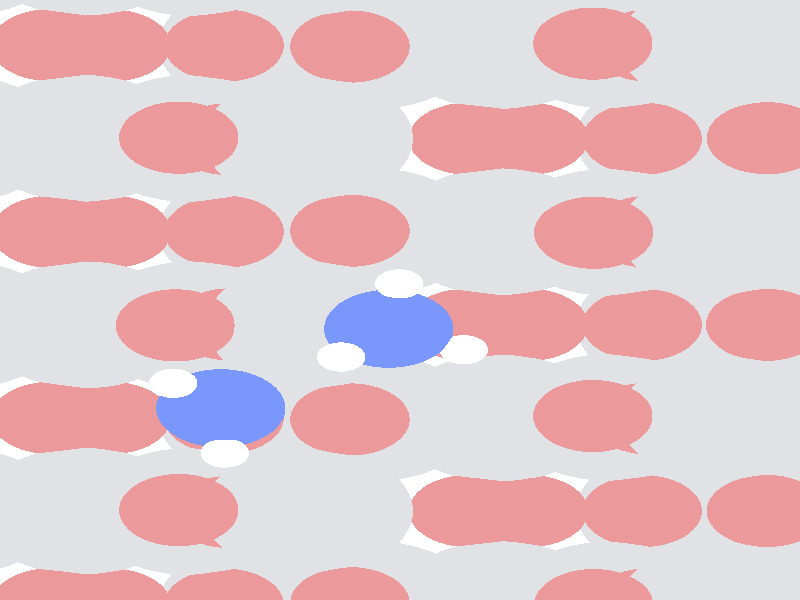 #include "colors.inc"
#include "finish.inc"

global_settings {assumed_gamma 1 max_trace_level 6}
background {color White}
camera {orthographic
  right -9.91*x up 12.31*y
  direction 1.00*z
  location <0,0,50.00> look_at <0,0,0>}
light_source {<  2.00,   3.00,  125.00> color White
  area_light <0.95, 0, 0>, <0, 0.80, 0>, 5, 4
  adaptive 1 jitter}

#declare simple = finish {phong 0.7}
#declare pale = finish {ambient .5 diffuse .85 roughness .001 specular 0.200 }
#declare intermediate = finish {ambient 0.3 diffuse 0.6 specular 0.10 roughness 0.04 }
#declare vmd = finish {ambient .0 diffuse .65 phong 0.1 phong_size 40. specular 0.500 }
#declare jmol = finish {ambient .2 diffuse .6 specular 1 roughness .001 metallic}
#declare ase2 = finish {ambient 0.05 brilliance 3 diffuse 0.6 metallic specular 0.70 roughness 0.04 reflection 0.15}
#declare mj_mol = finish {ambient .00 diffuse .55 phong 0.0 phong_size 0.specular .250 roughness 0.1 brilliance 0.8 reflection 0.0 }
#declare ase3 = finish {ambient .15 brilliance 2 diffuse .6 metallic specular 1. roughness .001 reflection .0}
#declare glass = finish {ambient .05 diffuse .3 specular 1. roughness .001}
#declare glass2 = finish {ambient .0 diffuse .3 specular 1. reflection .25 roughness .001}
#declare Rcell = 0.100;
#declare Rbond = 0.100;

#macro atom(LOC, R, COL, TRANS, FIN)
  sphere{LOC, R texture{pigment{color COL transmit TRANS} finish{FIN}}}
#end
#macro constrain(LOC, R, COL, TRANS FIN)
union{torus{R, Rcell rotate 45*z texture{pigment{color COL transmit TRANS} finish{FIN}}}
      torus{R, Rcell rotate -45*z texture{pigment{color COL transmit TRANS} finish{FIN}}}
      translate LOC}
#end

atom(< -4.97,  -4.33, -12.82>, 0.74, rgb <0.84, 0.32, 0.33>, 0.0, pale) // #0 
atom(<-10.14,  -6.25, -12.82>, 0.74, rgb <0.84, 0.32, 0.33>, 0.0, pale) // #1 
atom(<-12.03,  -6.25, -12.07>, 1.30, rgb <0.75, 0.76, 0.78>, 0.0, pale) // #2 
atom(< -6.86,  -4.33, -12.07>, 1.30, rgb <0.75, 0.76, 0.78>, 0.0, pale) // #3 
atom(< -3.92,  -4.33, -11.18>, 1.30, rgb <0.75, 0.76, 0.78>, 0.0, pale) // #4 
atom(< -9.09,  -6.25, -11.18>, 1.30, rgb <0.75, 0.76, 0.78>, 0.0, pale) // #5 
atom(< -3.58,  -6.25, -11.32>, 0.74, rgb <0.84, 0.32, 0.33>, 0.0, pale) // #6 
atom(< -8.76,  -4.33, -11.32>, 0.74, rgb <0.84, 0.32, 0.33>, 0.0, pale) // #7 
atom(< -5.82,  -4.33, -10.43>, 0.74, rgb <0.84, 0.32, 0.33>, 0.0, pale) // #8 
atom(<-10.99,  -6.25, -10.43>, 0.74, rgb <0.84, 0.32, 0.33>, 0.0, pale) // #9 
atom(< -7.20,  -6.25, -11.93>, 0.74, rgb <0.84, 0.32, 0.33>, 0.0, pale) // #10 
atom(<-12.37,  -4.33, -11.93>, 0.74, rgb <0.84, 0.32, 0.33>, 0.0, pale) // #11 
atom(< -3.63,  -4.33,  -9.23>, 0.74, rgb <0.84, 0.32, 0.33>, 0.0, pale) // #12 
atom(< -8.81,  -6.25,  -9.24>, 0.74, rgb <0.84, 0.32, 0.33>, 0.0, pale) // #13 
atom(<-10.67,  -6.25,  -8.44>, 1.30, rgb <0.75, 0.76, 0.78>, 0.0, pale) // #14 
atom(< -5.50,  -4.33,  -8.44>, 1.30, rgb <0.75, 0.76, 0.78>, 0.0, pale) // #15 
atom(<-12.95,  -4.34,  -7.68>, 1.30, rgb <0.75, 0.76, 0.78>, 0.0, pale) // #16 
atom(< -7.76,  -6.26,  -7.70>, 1.30, rgb <0.75, 0.76, 0.78>, 0.0, pale) // #17 
atom(<-12.52,  -6.25,  -7.75>, 0.74, rgb <0.84, 0.32, 0.33>, 0.0, pale) // #18 
atom(< -7.34,  -4.33,  -7.78>, 0.74, rgb <0.84, 0.32, 0.33>, 0.0, pale) // #19 
atom(< -4.38,  -4.33,  -6.83>, 0.74, rgb <0.84, 0.32, 0.33>, 0.0, pale) // #20 
atom(< -9.53,  -6.23,  -6.86>, 0.74, rgb <0.84, 0.32, 0.33>, 0.0, pale) // #21 
atom(< -5.85,  -6.25,  -8.36>, 0.74, rgb <0.84, 0.32, 0.33>, 0.0, pale) // #22 
atom(<-11.04,  -4.33,  -8.36>, 0.74, rgb <0.84, 0.32, 0.33>, 0.0, pale) // #23 
atom(<-12.45,  -4.35,  -5.74>, 0.74, rgb <0.84, 0.32, 0.33>, 0.0, pale) // #24 
atom(< -7.25,  -6.24,  -5.76>, 0.74, rgb <0.84, 0.32, 0.33>, 0.0, pale) // #25 
atom(< -9.13,  -6.25,  -4.82>, 1.30, rgb <0.75, 0.76, 0.78>, 0.0, pale) // #26 
atom(< -3.96,  -4.33,  -4.77>, 1.30, rgb <0.75, 0.76, 0.78>, 0.0, pale) // #27 
atom(<-11.48,  -4.33,  -4.23>, 1.30, rgb <0.75, 0.76, 0.78>, 0.0, pale) // #28 
atom(< -6.32,  -6.25,  -4.23>, 1.30, rgb <0.75, 0.76, 0.78>, 0.0, pale) // #29 
atom(<-10.96,  -6.22,  -4.00>, 0.74, rgb <0.84, 0.32, 0.33>, 0.0, pale) // #30 
atom(< -5.81,  -4.33,  -4.00>, 0.74, rgb <0.84, 0.32, 0.33>, 0.0, pale) // #31 
atom(<-13.09,  -4.31,  -3.33>, 0.74, rgb <0.84, 0.32, 0.33>, 0.0, pale) // #32 
atom(< -7.94,  -6.26,  -3.36>, 0.74, rgb <0.84, 0.32, 0.33>, 0.0, pale) // #33 
atom(< -4.32,  -6.24,  -4.73>, 0.74, rgb <0.84, 0.32, 0.33>, 0.0, pale) // #34 
atom(< -9.49,  -4.33,  -4.80>, 0.74, rgb <0.84, 0.32, 0.33>, 0.0, pale) // #35 
atom(< -4.97,  -0.51, -12.82>, 0.74, rgb <0.84, 0.32, 0.33>, 0.0, pale) // #36 
atom(<-10.14,  -2.42, -12.82>, 0.74, rgb <0.84, 0.32, 0.33>, 0.0, pale) // #37 
atom(<-12.03,  -2.42, -12.07>, 1.30, rgb <0.75, 0.76, 0.78>, 0.0, pale) // #38 
atom(< -6.86,  -0.51, -12.07>, 1.30, rgb <0.75, 0.76, 0.78>, 0.0, pale) // #39 
atom(< -3.92,  -0.51, -11.18>, 1.30, rgb <0.75, 0.76, 0.78>, 0.0, pale) // #40 
atom(< -9.09,  -2.42, -11.18>, 1.30, rgb <0.75, 0.76, 0.78>, 0.0, pale) // #41 
atom(< -3.58,  -2.42, -11.32>, 0.74, rgb <0.84, 0.32, 0.33>, 0.0, pale) // #42 
atom(< -8.76,  -0.51, -11.32>, 0.74, rgb <0.84, 0.32, 0.33>, 0.0, pale) // #43 
atom(< -5.82,  -0.51, -10.43>, 0.74, rgb <0.84, 0.32, 0.33>, 0.0, pale) // #44 
atom(<-10.99,  -2.42, -10.43>, 0.74, rgb <0.84, 0.32, 0.33>, 0.0, pale) // #45 
atom(< -7.20,  -2.42, -11.93>, 0.74, rgb <0.84, 0.32, 0.33>, 0.0, pale) // #46 
atom(<-12.37,  -0.51, -11.93>, 0.74, rgb <0.84, 0.32, 0.33>, 0.0, pale) // #47 
atom(< -3.62,  -0.51,  -9.21>, 0.74, rgb <0.84, 0.32, 0.33>, 0.0, pale) // #48 
atom(< -8.81,  -2.42,  -9.24>, 0.74, rgb <0.84, 0.32, 0.33>, 0.0, pale) // #49 
atom(<-10.67,  -2.42,  -8.44>, 1.30, rgb <0.75, 0.76, 0.78>, 0.0, pale) // #50 
atom(< -5.44,  -0.51,  -8.43>, 1.30, rgb <0.75, 0.76, 0.78>, 0.0, pale) // #51 
atom(<-12.93,  -0.51,  -7.59>, 1.30, rgb <0.75, 0.76, 0.78>, 0.0, pale) // #52 
atom(< -7.75,  -2.41,  -7.71>, 1.30, rgb <0.75, 0.76, 0.78>, 0.0, pale) // #53 
atom(<-12.52,  -2.42,  -7.74>, 0.74, rgb <0.84, 0.32, 0.33>, 0.0, pale) // #54 
atom(< -7.35,  -0.51,  -7.77>, 0.74, rgb <0.84, 0.32, 0.33>, 0.0, pale) // #55 
atom(< -4.38,  -0.51,  -6.82>, 0.74, rgb <0.84, 0.32, 0.33>, 0.0, pale) // #56 
atom(< -9.53,  -2.43,  -6.86>, 0.74, rgb <0.84, 0.32, 0.33>, 0.0, pale) // #57 
atom(< -5.85,  -2.42,  -8.36>, 0.74, rgb <0.84, 0.32, 0.33>, 0.0, pale) // #58 
atom(<-11.03,  -0.51,  -8.33>, 0.74, rgb <0.84, 0.32, 0.33>, 0.0, pale) // #59 
atom(<-12.44,  -0.50,  -5.67>, 0.74, rgb <0.84, 0.32, 0.33>, 0.0, pale) // #60 
atom(< -7.25,  -2.43,  -5.76>, 0.74, rgb <0.84, 0.32, 0.33>, 0.0, pale) // #61 
atom(< -9.14,  -2.42,  -4.83>, 1.30, rgb <0.75, 0.76, 0.78>, 0.0, pale) // #62 
atom(< -3.91,  -0.51,  -4.75>, 1.30, rgb <0.75, 0.76, 0.78>, 0.0, pale) // #63 
atom(<-11.44,  -0.51,  -4.04>, 1.30, rgb <0.75, 0.76, 0.78>, 0.0, pale) // #64 
atom(< -6.32,  -2.41,  -4.23>, 1.30, rgb <0.75, 0.76, 0.78>, 0.0, pale) // #65 
atom(<-10.97,  -2.45,  -4.03>, 0.74, rgb <0.84, 0.32, 0.33>, 0.0, pale) // #66 
atom(< -5.81,  -0.51,  -3.99>, 0.74, rgb <0.84, 0.32, 0.33>, 0.0, pale) // #67 
atom(<-13.12,  -0.52,  -3.27>, 0.74, rgb <0.84, 0.32, 0.33>, 0.0, pale) // #68 
atom(< -7.95,  -2.38,  -3.36>, 0.74, rgb <0.84, 0.32, 0.33>, 0.0, pale) // #69 
atom(< -4.33,  -2.42,  -4.73>, 0.74, rgb <0.84, 0.32, 0.33>, 0.0, pale) // #70 
atom(< -9.52,  -0.51,  -4.82>, 0.74, rgb <0.84, 0.32, 0.33>, 0.0, pale) // #71 
atom(<-12.56,  -2.22,  -0.64>, 0.80, rgb <0.19, 0.31, 0.97>, 0.0, pale) // #72 
atom(<-12.51,  -3.14,  -0.28>, 0.30, rgb <1.00, 1.00, 1.00>, 0.0, pale) // #73 
atom(<-13.15,  -1.71,   0.00>, 0.30, rgb <1.00, 1.00, 1.00>, 0.0, pale) // #74 
atom(<-13.04,  -2.28,  -1.51>, 0.30, rgb <1.00, 1.00, 1.00>, 0.0, pale) // #75 
atom(<-10.48,  -0.59,  -2.01>, 0.80, rgb <0.19, 0.31, 0.97>, 0.0, pale) // #76 
atom(<-11.07,  -1.17,  -1.38>, 0.30, rgb <1.00, 1.00, 1.00>, 0.0, pale) // #77 
atom(< -9.55,  -1.02,  -2.07>, 0.30, rgb <1.00, 1.00, 1.00>, 0.0, pale) // #78 
atom(<-10.35,   0.33,  -1.60>, 0.30, rgb <1.00, 1.00, 1.00>, 0.0, pale) // #79 
atom(< -4.97,   3.31, -12.82>, 0.74, rgb <0.84, 0.32, 0.33>, 0.0, pale) // #80 
atom(<-10.14,   1.40, -12.82>, 0.74, rgb <0.84, 0.32, 0.33>, 0.0, pale) // #81 
atom(<-12.03,   1.40, -12.07>, 1.30, rgb <0.75, 0.76, 0.78>, 0.0, pale) // #82 
atom(< -6.86,   3.31, -12.07>, 1.30, rgb <0.75, 0.76, 0.78>, 0.0, pale) // #83 
atom(< -3.92,   3.31, -11.18>, 1.30, rgb <0.75, 0.76, 0.78>, 0.0, pale) // #84 
atom(< -9.09,   1.40, -11.18>, 1.30, rgb <0.75, 0.76, 0.78>, 0.0, pale) // #85 
atom(< -3.58,   1.40, -11.32>, 0.74, rgb <0.84, 0.32, 0.33>, 0.0, pale) // #86 
atom(< -8.76,   3.31, -11.32>, 0.74, rgb <0.84, 0.32, 0.33>, 0.0, pale) // #87 
atom(< -5.82,   3.31, -10.43>, 0.74, rgb <0.84, 0.32, 0.33>, 0.0, pale) // #88 
atom(<-10.99,   1.40, -10.43>, 0.74, rgb <0.84, 0.32, 0.33>, 0.0, pale) // #89 
atom(< -7.20,   1.40, -11.93>, 0.74, rgb <0.84, 0.32, 0.33>, 0.0, pale) // #90 
atom(<-12.37,   3.31, -11.93>, 0.74, rgb <0.84, 0.32, 0.33>, 0.0, pale) // #91 
atom(< -3.63,   3.31,  -9.23>, 0.74, rgb <0.84, 0.32, 0.33>, 0.0, pale) // #92 
atom(< -8.81,   1.40,  -9.24>, 0.74, rgb <0.84, 0.32, 0.33>, 0.0, pale) // #93 
atom(<-10.67,   1.40,  -8.44>, 1.30, rgb <0.75, 0.76, 0.78>, 0.0, pale) // #94 
atom(< -5.50,   3.31,  -8.44>, 1.30, rgb <0.75, 0.76, 0.78>, 0.0, pale) // #95 
atom(<-12.95,   3.31,  -7.68>, 1.30, rgb <0.75, 0.76, 0.78>, 0.0, pale) // #96 
atom(< -7.76,   1.39,  -7.70>, 1.30, rgb <0.75, 0.76, 0.78>, 0.0, pale) // #97 
atom(<-12.52,   1.40,  -7.75>, 0.74, rgb <0.84, 0.32, 0.33>, 0.0, pale) // #98 
atom(< -7.34,   3.31,  -7.78>, 0.74, rgb <0.84, 0.32, 0.33>, 0.0, pale) // #99 
atom(< -4.38,   3.31,  -6.83>, 0.74, rgb <0.84, 0.32, 0.33>, 0.0, pale) // #100 
atom(< -9.53,   1.41,  -6.86>, 0.74, rgb <0.84, 0.32, 0.33>, 0.0, pale) // #101 
atom(< -5.85,   1.40,  -8.36>, 0.74, rgb <0.84, 0.32, 0.33>, 0.0, pale) // #102 
atom(<-11.04,   3.31,  -8.36>, 0.74, rgb <0.84, 0.32, 0.33>, 0.0, pale) // #103 
atom(<-12.45,   3.30,  -5.74>, 0.74, rgb <0.84, 0.32, 0.33>, 0.0, pale) // #104 
atom(< -7.25,   1.40,  -5.76>, 0.74, rgb <0.84, 0.32, 0.33>, 0.0, pale) // #105 
atom(< -9.13,   1.40,  -4.82>, 1.30, rgb <0.75, 0.76, 0.78>, 0.0, pale) // #106 
atom(< -3.96,   3.32,  -4.77>, 1.30, rgb <0.75, 0.76, 0.78>, 0.0, pale) // #107 
atom(<-11.48,   3.31,  -4.23>, 1.30, rgb <0.75, 0.76, 0.78>, 0.0, pale) // #108 
atom(< -6.32,   1.39,  -4.23>, 1.30, rgb <0.75, 0.76, 0.78>, 0.0, pale) // #109 
atom(<-10.96,   1.42,  -4.00>, 0.74, rgb <0.84, 0.32, 0.33>, 0.0, pale) // #110 
atom(< -5.81,   3.32,  -4.00>, 0.74, rgb <0.84, 0.32, 0.33>, 0.0, pale) // #111 
atom(<-13.09,   3.33,  -3.33>, 0.74, rgb <0.84, 0.32, 0.33>, 0.0, pale) // #112 
atom(< -7.94,   1.38,  -3.36>, 0.74, rgb <0.84, 0.32, 0.33>, 0.0, pale) // #113 
atom(< -4.32,   1.40,  -4.73>, 0.74, rgb <0.84, 0.32, 0.33>, 0.0, pale) // #114 
atom(< -9.49,   3.31,  -4.80>, 0.74, rgb <0.84, 0.32, 0.33>, 0.0, pale) // #115 
atom(< -4.97,   7.13, -12.82>, 0.74, rgb <0.84, 0.32, 0.33>, 0.0, pale) // #116 
atom(<-10.14,   5.22, -12.82>, 0.74, rgb <0.84, 0.32, 0.33>, 0.0, pale) // #117 
atom(<-12.03,   5.22, -12.07>, 1.30, rgb <0.75, 0.76, 0.78>, 0.0, pale) // #118 
atom(< -6.86,   7.13, -12.07>, 1.30, rgb <0.75, 0.76, 0.78>, 0.0, pale) // #119 
atom(< -3.92,   7.13, -11.18>, 1.30, rgb <0.75, 0.76, 0.78>, 0.0, pale) // #120 
atom(< -9.09,   5.22, -11.18>, 1.30, rgb <0.75, 0.76, 0.78>, 0.0, pale) // #121 
atom(< -3.58,   5.22, -11.32>, 0.74, rgb <0.84, 0.32, 0.33>, 0.0, pale) // #122 
atom(< -8.76,   7.13, -11.32>, 0.74, rgb <0.84, 0.32, 0.33>, 0.0, pale) // #123 
atom(< -5.82,   7.13, -10.43>, 0.74, rgb <0.84, 0.32, 0.33>, 0.0, pale) // #124 
atom(<-10.99,   5.22, -10.43>, 0.74, rgb <0.84, 0.32, 0.33>, 0.0, pale) // #125 
atom(< -7.20,   5.22, -11.93>, 0.74, rgb <0.84, 0.32, 0.33>, 0.0, pale) // #126 
atom(<-12.37,   7.13, -11.93>, 0.74, rgb <0.84, 0.32, 0.33>, 0.0, pale) // #127 
atom(< -3.62,   7.13,  -9.21>, 0.74, rgb <0.84, 0.32, 0.33>, 0.0, pale) // #128 
atom(< -8.81,   5.22,  -9.24>, 0.74, rgb <0.84, 0.32, 0.33>, 0.0, pale) // #129 
atom(<-10.67,   5.22,  -8.44>, 1.30, rgb <0.75, 0.76, 0.78>, 0.0, pale) // #130 
atom(< -5.44,   7.13,  -8.43>, 1.30, rgb <0.75, 0.76, 0.78>, 0.0, pale) // #131 
atom(<-12.93,   7.13,  -7.59>, 1.30, rgb <0.75, 0.76, 0.78>, 0.0, pale) // #132 
atom(< -7.75,   5.23,  -7.71>, 1.30, rgb <0.75, 0.76, 0.78>, 0.0, pale) // #133 
atom(<-12.52,   5.22,  -7.74>, 0.74, rgb <0.84, 0.32, 0.33>, 0.0, pale) // #134 
atom(< -7.35,   7.13,  -7.77>, 0.74, rgb <0.84, 0.32, 0.33>, 0.0, pale) // #135 
atom(< -4.38,   7.13,  -6.82>, 0.74, rgb <0.84, 0.32, 0.33>, 0.0, pale) // #136 
atom(< -9.53,   5.21,  -6.86>, 0.74, rgb <0.84, 0.32, 0.33>, 0.0, pale) // #137 
atom(< -5.85,   5.22,  -8.36>, 0.74, rgb <0.84, 0.32, 0.33>, 0.0, pale) // #138 
atom(<-11.03,   7.13,  -8.33>, 0.74, rgb <0.84, 0.32, 0.33>, 0.0, pale) // #139 
atom(<-12.44,   7.14,  -5.67>, 0.74, rgb <0.84, 0.32, 0.33>, 0.0, pale) // #140 
atom(< -7.25,   5.22,  -5.76>, 0.74, rgb <0.84, 0.32, 0.33>, 0.0, pale) // #141 
atom(< -9.14,   5.22,  -4.83>, 1.30, rgb <0.75, 0.76, 0.78>, 0.0, pale) // #142 
atom(< -3.91,   7.14,  -4.75>, 1.30, rgb <0.75, 0.76, 0.78>, 0.0, pale) // #143 
atom(<-11.44,   7.14,  -4.04>, 1.30, rgb <0.75, 0.76, 0.78>, 0.0, pale) // #144 
atom(< -6.32,   5.24,  -4.23>, 1.30, rgb <0.75, 0.76, 0.78>, 0.0, pale) // #145 
atom(<-10.97,   5.20,  -4.03>, 0.74, rgb <0.84, 0.32, 0.33>, 0.0, pale) // #146 
atom(< -5.81,   7.14,  -3.99>, 0.74, rgb <0.84, 0.32, 0.33>, 0.0, pale) // #147 
atom(<-13.12,   7.13,  -3.27>, 0.74, rgb <0.84, 0.32, 0.33>, 0.0, pale) // #148 
atom(< -7.95,   5.26,  -3.36>, 0.74, rgb <0.84, 0.32, 0.33>, 0.0, pale) // #149 
atom(< -4.33,   5.23,  -4.73>, 0.74, rgb <0.84, 0.32, 0.33>, 0.0, pale) // #150 
atom(< -9.52,   7.14,  -4.82>, 0.74, rgb <0.84, 0.32, 0.33>, 0.0, pale) // #151 
atom(<-12.56,   5.42,  -0.64>, 0.80, rgb <0.19, 0.31, 0.97>, 0.0, pale) // #152 
atom(<-12.51,   4.50,  -0.28>, 0.30, rgb <1.00, 1.00, 1.00>, 0.0, pale) // #153 
atom(<-13.15,   5.93,   0.00>, 0.30, rgb <1.00, 1.00, 1.00>, 0.0, pale) // #154 
atom(<-13.04,   5.37,  -1.51>, 0.30, rgb <1.00, 1.00, 1.00>, 0.0, pale) // #155 
atom(<-10.48,   7.06,  -2.01>, 0.80, rgb <0.19, 0.31, 0.97>, 0.0, pale) // #156 
atom(<-11.07,   6.48,  -1.38>, 0.30, rgb <1.00, 1.00, 1.00>, 0.0, pale) // #157 
atom(< -9.55,   6.63,  -2.07>, 0.30, rgb <1.00, 1.00, 1.00>, 0.0, pale) // #158 
atom(<-10.35,   7.98,  -1.60>, 0.30, rgb <1.00, 1.00, 1.00>, 0.0, pale) // #159 
atom(<  5.37,  -4.33, -12.82>, 0.74, rgb <0.84, 0.32, 0.33>, 0.0, pale) // #160 
atom(<  0.20,  -6.25, -12.82>, 0.74, rgb <0.84, 0.32, 0.33>, 0.0, pale) // #161 
atom(< -1.69,  -6.25, -12.07>, 1.30, rgb <0.75, 0.76, 0.78>, 0.0, pale) // #162 
atom(<  3.48,  -4.33, -12.07>, 1.30, rgb <0.75, 0.76, 0.78>, 0.0, pale) // #163 
atom(<  6.42,  -4.33, -11.18>, 1.30, rgb <0.75, 0.76, 0.78>, 0.0, pale) // #164 
atom(<  1.25,  -6.25, -11.18>, 1.30, rgb <0.75, 0.76, 0.78>, 0.0, pale) // #165 
atom(<  6.76,  -6.25, -11.32>, 0.74, rgb <0.84, 0.32, 0.33>, 0.0, pale) // #166 
atom(<  1.59,  -4.33, -11.32>, 0.74, rgb <0.84, 0.32, 0.33>, 0.0, pale) // #167 
atom(<  4.53,  -4.33, -10.43>, 0.74, rgb <0.84, 0.32, 0.33>, 0.0, pale) // #168 
atom(< -0.65,  -6.25, -10.43>, 0.74, rgb <0.84, 0.32, 0.33>, 0.0, pale) // #169 
atom(<  3.14,  -6.25, -11.93>, 0.74, rgb <0.84, 0.32, 0.33>, 0.0, pale) // #170 
atom(< -2.03,  -4.33, -11.93>, 0.74, rgb <0.84, 0.32, 0.33>, 0.0, pale) // #171 
atom(<  6.71,  -4.33,  -9.23>, 0.74, rgb <0.84, 0.32, 0.33>, 0.0, pale) // #172 
atom(<  1.53,  -6.25,  -9.24>, 0.74, rgb <0.84, 0.32, 0.33>, 0.0, pale) // #173 
atom(< -0.33,  -6.25,  -8.44>, 1.30, rgb <0.75, 0.76, 0.78>, 0.0, pale) // #174 
atom(<  4.84,  -4.33,  -8.44>, 1.30, rgb <0.75, 0.76, 0.78>, 0.0, pale) // #175 
atom(< -2.61,  -4.34,  -7.68>, 1.30, rgb <0.75, 0.76, 0.78>, 0.0, pale) // #176 
atom(<  2.58,  -6.26,  -7.70>, 1.30, rgb <0.75, 0.76, 0.78>, 0.0, pale) // #177 
atom(< -2.18,  -6.25,  -7.75>, 0.74, rgb <0.84, 0.32, 0.33>, 0.0, pale) // #178 
atom(<  3.00,  -4.33,  -7.78>, 0.74, rgb <0.84, 0.32, 0.33>, 0.0, pale) // #179 
atom(<  5.96,  -4.33,  -6.83>, 0.74, rgb <0.84, 0.32, 0.33>, 0.0, pale) // #180 
atom(<  0.81,  -6.23,  -6.86>, 0.74, rgb <0.84, 0.32, 0.33>, 0.0, pale) // #181 
atom(<  4.50,  -6.25,  -8.36>, 0.74, rgb <0.84, 0.32, 0.33>, 0.0, pale) // #182 
atom(< -0.69,  -4.33,  -8.36>, 0.74, rgb <0.84, 0.32, 0.33>, 0.0, pale) // #183 
atom(< -2.11,  -4.35,  -5.74>, 0.74, rgb <0.84, 0.32, 0.33>, 0.0, pale) // #184 
atom(<  3.09,  -6.24,  -5.76>, 0.74, rgb <0.84, 0.32, 0.33>, 0.0, pale) // #185 
atom(<  1.21,  -6.25,  -4.82>, 1.30, rgb <0.75, 0.76, 0.78>, 0.0, pale) // #186 
atom(<  6.38,  -4.33,  -4.77>, 1.30, rgb <0.75, 0.76, 0.78>, 0.0, pale) // #187 
atom(< -1.14,  -4.33,  -4.23>, 1.30, rgb <0.75, 0.76, 0.78>, 0.0, pale) // #188 
atom(<  4.02,  -6.25,  -4.23>, 1.30, rgb <0.75, 0.76, 0.78>, 0.0, pale) // #189 
atom(< -0.62,  -6.22,  -4.00>, 0.74, rgb <0.84, 0.32, 0.33>, 0.0, pale) // #190 
atom(<  4.54,  -4.33,  -4.00>, 0.74, rgb <0.84, 0.32, 0.33>, 0.0, pale) // #191 
atom(< -2.74,  -4.31,  -3.33>, 0.74, rgb <0.84, 0.32, 0.33>, 0.0, pale) // #192 
atom(<  2.40,  -6.26,  -3.36>, 0.74, rgb <0.84, 0.32, 0.33>, 0.0, pale) // #193 
atom(<  6.02,  -6.24,  -4.73>, 0.74, rgb <0.84, 0.32, 0.33>, 0.0, pale) // #194 
atom(<  0.85,  -4.33,  -4.80>, 0.74, rgb <0.84, 0.32, 0.33>, 0.0, pale) // #195 
atom(<  5.37,  -0.51, -12.82>, 0.74, rgb <0.84, 0.32, 0.33>, 0.0, pale) // #196 
atom(<  0.20,  -2.42, -12.82>, 0.74, rgb <0.84, 0.32, 0.33>, 0.0, pale) // #197 
atom(< -1.69,  -2.42, -12.07>, 1.30, rgb <0.75, 0.76, 0.78>, 0.0, pale) // #198 
atom(<  3.48,  -0.51, -12.07>, 1.30, rgb <0.75, 0.76, 0.78>, 0.0, pale) // #199 
atom(<  6.42,  -0.51, -11.18>, 1.30, rgb <0.75, 0.76, 0.78>, 0.0, pale) // #200 
atom(<  1.25,  -2.42, -11.18>, 1.30, rgb <0.75, 0.76, 0.78>, 0.0, pale) // #201 
atom(<  6.76,  -2.42, -11.32>, 0.74, rgb <0.84, 0.32, 0.33>, 0.0, pale) // #202 
atom(<  1.59,  -0.51, -11.32>, 0.74, rgb <0.84, 0.32, 0.33>, 0.0, pale) // #203 
atom(<  4.53,  -0.51, -10.43>, 0.74, rgb <0.84, 0.32, 0.33>, 0.0, pale) // #204 
atom(< -0.65,  -2.42, -10.43>, 0.74, rgb <0.84, 0.32, 0.33>, 0.0, pale) // #205 
atom(<  3.14,  -2.42, -11.93>, 0.74, rgb <0.84, 0.32, 0.33>, 0.0, pale) // #206 
atom(< -2.03,  -0.51, -11.93>, 0.74, rgb <0.84, 0.32, 0.33>, 0.0, pale) // #207 
atom(<  6.72,  -0.51,  -9.21>, 0.74, rgb <0.84, 0.32, 0.33>, 0.0, pale) // #208 
atom(<  1.53,  -2.42,  -9.24>, 0.74, rgb <0.84, 0.32, 0.33>, 0.0, pale) // #209 
atom(< -0.33,  -2.42,  -8.44>, 1.30, rgb <0.75, 0.76, 0.78>, 0.0, pale) // #210 
atom(<  4.90,  -0.51,  -8.43>, 1.30, rgb <0.75, 0.76, 0.78>, 0.0, pale) // #211 
atom(< -2.58,  -0.51,  -7.59>, 1.30, rgb <0.75, 0.76, 0.78>, 0.0, pale) // #212 
atom(<  2.59,  -2.41,  -7.71>, 1.30, rgb <0.75, 0.76, 0.78>, 0.0, pale) // #213 
atom(< -2.18,  -2.42,  -7.74>, 0.74, rgb <0.84, 0.32, 0.33>, 0.0, pale) // #214 
atom(<  3.00,  -0.51,  -7.77>, 0.74, rgb <0.84, 0.32, 0.33>, 0.0, pale) // #215 
atom(<  5.96,  -0.51,  -6.82>, 0.74, rgb <0.84, 0.32, 0.33>, 0.0, pale) // #216 
atom(<  0.81,  -2.43,  -6.86>, 0.74, rgb <0.84, 0.32, 0.33>, 0.0, pale) // #217 
atom(<  4.50,  -2.42,  -8.36>, 0.74, rgb <0.84, 0.32, 0.33>, 0.0, pale) // #218 
atom(< -0.69,  -0.51,  -8.33>, 0.74, rgb <0.84, 0.32, 0.33>, 0.0, pale) // #219 
atom(< -2.10,  -0.50,  -5.67>, 0.74, rgb <0.84, 0.32, 0.33>, 0.0, pale) // #220 
atom(<  3.09,  -2.43,  -5.76>, 0.74, rgb <0.84, 0.32, 0.33>, 0.0, pale) // #221 
atom(<  1.20,  -2.42,  -4.83>, 1.30, rgb <0.75, 0.76, 0.78>, 0.0, pale) // #222 
atom(<  6.43,  -0.51,  -4.75>, 1.30, rgb <0.75, 0.76, 0.78>, 0.0, pale) // #223 
atom(< -1.10,  -0.51,  -4.04>, 1.30, rgb <0.75, 0.76, 0.78>, 0.0, pale) // #224 
atom(<  4.02,  -2.41,  -4.23>, 1.30, rgb <0.75, 0.76, 0.78>, 0.0, pale) // #225 
atom(< -0.62,  -2.45,  -4.03>, 0.74, rgb <0.84, 0.32, 0.33>, 0.0, pale) // #226 
atom(<  4.53,  -0.51,  -3.99>, 0.74, rgb <0.84, 0.32, 0.33>, 0.0, pale) // #227 
atom(< -2.78,  -0.52,  -3.27>, 0.74, rgb <0.84, 0.32, 0.33>, 0.0, pale) // #228 
atom(<  2.39,  -2.38,  -3.36>, 0.74, rgb <0.84, 0.32, 0.33>, 0.0, pale) // #229 
atom(<  6.02,  -2.42,  -4.73>, 0.74, rgb <0.84, 0.32, 0.33>, 0.0, pale) // #230 
atom(<  0.82,  -0.51,  -4.82>, 0.74, rgb <0.84, 0.32, 0.33>, 0.0, pale) // #231 
atom(< -2.22,  -2.22,  -0.64>, 0.80, rgb <0.19, 0.31, 0.97>, 0.0, pale) // #232 
atom(< -2.17,  -3.14,  -0.28>, 0.30, rgb <1.00, 1.00, 1.00>, 0.0, pale) // #233 
atom(< -2.81,  -1.71,   0.00>, 0.30, rgb <1.00, 1.00, 1.00>, 0.0, pale) // #234 
atom(< -2.70,  -2.28,  -1.51>, 0.30, rgb <1.00, 1.00, 1.00>, 0.0, pale) // #235 
atom(< -0.14,  -0.59,  -2.01>, 0.80, rgb <0.19, 0.31, 0.97>, 0.0, pale) // #236 
atom(< -0.73,  -1.17,  -1.38>, 0.30, rgb <1.00, 1.00, 1.00>, 0.0, pale) // #237 
atom(<  0.79,  -1.02,  -2.07>, 0.30, rgb <1.00, 1.00, 1.00>, 0.0, pale) // #238 
atom(< -0.01,   0.33,  -1.60>, 0.30, rgb <1.00, 1.00, 1.00>, 0.0, pale) // #239 
atom(<  5.37,   3.31, -12.82>, 0.74, rgb <0.84, 0.32, 0.33>, 0.0, pale) // #240 
atom(<  0.20,   1.40, -12.82>, 0.74, rgb <0.84, 0.32, 0.33>, 0.0, pale) // #241 
atom(< -1.69,   1.40, -12.07>, 1.30, rgb <0.75, 0.76, 0.78>, 0.0, pale) // #242 
atom(<  3.48,   3.31, -12.07>, 1.30, rgb <0.75, 0.76, 0.78>, 0.0, pale) // #243 
atom(<  6.42,   3.31, -11.18>, 1.30, rgb <0.75, 0.76, 0.78>, 0.0, pale) // #244 
atom(<  1.25,   1.40, -11.18>, 1.30, rgb <0.75, 0.76, 0.78>, 0.0, pale) // #245 
atom(<  6.76,   1.40, -11.32>, 0.74, rgb <0.84, 0.32, 0.33>, 0.0, pale) // #246 
atom(<  1.59,   3.31, -11.32>, 0.74, rgb <0.84, 0.32, 0.33>, 0.0, pale) // #247 
atom(<  4.53,   3.31, -10.43>, 0.74, rgb <0.84, 0.32, 0.33>, 0.0, pale) // #248 
atom(< -0.65,   1.40, -10.43>, 0.74, rgb <0.84, 0.32, 0.33>, 0.0, pale) // #249 
atom(<  3.14,   1.40, -11.93>, 0.74, rgb <0.84, 0.32, 0.33>, 0.0, pale) // #250 
atom(< -2.03,   3.31, -11.93>, 0.74, rgb <0.84, 0.32, 0.33>, 0.0, pale) // #251 
atom(<  6.71,   3.31,  -9.23>, 0.74, rgb <0.84, 0.32, 0.33>, 0.0, pale) // #252 
atom(<  1.53,   1.40,  -9.24>, 0.74, rgb <0.84, 0.32, 0.33>, 0.0, pale) // #253 
atom(< -0.33,   1.40,  -8.44>, 1.30, rgb <0.75, 0.76, 0.78>, 0.0, pale) // #254 
atom(<  4.84,   3.31,  -8.44>, 1.30, rgb <0.75, 0.76, 0.78>, 0.0, pale) // #255 
atom(< -2.61,   3.31,  -7.68>, 1.30, rgb <0.75, 0.76, 0.78>, 0.0, pale) // #256 
atom(<  2.58,   1.39,  -7.70>, 1.30, rgb <0.75, 0.76, 0.78>, 0.0, pale) // #257 
atom(< -2.18,   1.40,  -7.75>, 0.74, rgb <0.84, 0.32, 0.33>, 0.0, pale) // #258 
atom(<  3.00,   3.31,  -7.78>, 0.74, rgb <0.84, 0.32, 0.33>, 0.0, pale) // #259 
atom(<  5.96,   3.31,  -6.83>, 0.74, rgb <0.84, 0.32, 0.33>, 0.0, pale) // #260 
atom(<  0.81,   1.41,  -6.86>, 0.74, rgb <0.84, 0.32, 0.33>, 0.0, pale) // #261 
atom(<  4.50,   1.40,  -8.36>, 0.74, rgb <0.84, 0.32, 0.33>, 0.0, pale) // #262 
atom(< -0.69,   3.31,  -8.36>, 0.74, rgb <0.84, 0.32, 0.33>, 0.0, pale) // #263 
atom(< -2.11,   3.30,  -5.74>, 0.74, rgb <0.84, 0.32, 0.33>, 0.0, pale) // #264 
atom(<  3.09,   1.40,  -5.76>, 0.74, rgb <0.84, 0.32, 0.33>, 0.0, pale) // #265 
atom(<  1.21,   1.40,  -4.82>, 1.30, rgb <0.75, 0.76, 0.78>, 0.0, pale) // #266 
atom(<  6.38,   3.32,  -4.77>, 1.30, rgb <0.75, 0.76, 0.78>, 0.0, pale) // #267 
atom(< -1.14,   3.31,  -4.23>, 1.30, rgb <0.75, 0.76, 0.78>, 0.0, pale) // #268 
atom(<  4.02,   1.39,  -4.23>, 1.30, rgb <0.75, 0.76, 0.78>, 0.0, pale) // #269 
atom(< -0.62,   1.42,  -4.00>, 0.74, rgb <0.84, 0.32, 0.33>, 0.0, pale) // #270 
atom(<  4.54,   3.32,  -4.00>, 0.74, rgb <0.84, 0.32, 0.33>, 0.0, pale) // #271 
atom(< -2.74,   3.33,  -3.33>, 0.74, rgb <0.84, 0.32, 0.33>, 0.0, pale) // #272 
atom(<  2.40,   1.38,  -3.36>, 0.74, rgb <0.84, 0.32, 0.33>, 0.0, pale) // #273 
atom(<  6.02,   1.40,  -4.73>, 0.74, rgb <0.84, 0.32, 0.33>, 0.0, pale) // #274 
atom(<  0.85,   3.31,  -4.80>, 0.74, rgb <0.84, 0.32, 0.33>, 0.0, pale) // #275 
atom(<  5.37,   7.13, -12.82>, 0.74, rgb <0.84, 0.32, 0.33>, 0.0, pale) // #276 
atom(<  0.20,   5.22, -12.82>, 0.74, rgb <0.84, 0.32, 0.33>, 0.0, pale) // #277 
atom(< -1.69,   5.22, -12.07>, 1.30, rgb <0.75, 0.76, 0.78>, 0.0, pale) // #278 
atom(<  3.48,   7.13, -12.07>, 1.30, rgb <0.75, 0.76, 0.78>, 0.0, pale) // #279 
atom(<  6.42,   7.13, -11.18>, 1.30, rgb <0.75, 0.76, 0.78>, 0.0, pale) // #280 
atom(<  1.25,   5.22, -11.18>, 1.30, rgb <0.75, 0.76, 0.78>, 0.0, pale) // #281 
atom(<  6.76,   5.22, -11.32>, 0.74, rgb <0.84, 0.32, 0.33>, 0.0, pale) // #282 
atom(<  1.59,   7.13, -11.32>, 0.74, rgb <0.84, 0.32, 0.33>, 0.0, pale) // #283 
atom(<  4.53,   7.13, -10.43>, 0.74, rgb <0.84, 0.32, 0.33>, 0.0, pale) // #284 
atom(< -0.65,   5.22, -10.43>, 0.74, rgb <0.84, 0.32, 0.33>, 0.0, pale) // #285 
atom(<  3.14,   5.22, -11.93>, 0.74, rgb <0.84, 0.32, 0.33>, 0.0, pale) // #286 
atom(< -2.03,   7.13, -11.93>, 0.74, rgb <0.84, 0.32, 0.33>, 0.0, pale) // #287 
atom(<  6.72,   7.13,  -9.21>, 0.74, rgb <0.84, 0.32, 0.33>, 0.0, pale) // #288 
atom(<  1.53,   5.22,  -9.24>, 0.74, rgb <0.84, 0.32, 0.33>, 0.0, pale) // #289 
atom(< -0.33,   5.22,  -8.44>, 1.30, rgb <0.75, 0.76, 0.78>, 0.0, pale) // #290 
atom(<  4.90,   7.13,  -8.43>, 1.30, rgb <0.75, 0.76, 0.78>, 0.0, pale) // #291 
atom(< -2.58,   7.13,  -7.59>, 1.30, rgb <0.75, 0.76, 0.78>, 0.0, pale) // #292 
atom(<  2.59,   5.23,  -7.71>, 1.30, rgb <0.75, 0.76, 0.78>, 0.0, pale) // #293 
atom(< -2.18,   5.22,  -7.74>, 0.74, rgb <0.84, 0.32, 0.33>, 0.0, pale) // #294 
atom(<  3.00,   7.13,  -7.77>, 0.74, rgb <0.84, 0.32, 0.33>, 0.0, pale) // #295 
atom(<  5.96,   7.13,  -6.82>, 0.74, rgb <0.84, 0.32, 0.33>, 0.0, pale) // #296 
atom(<  0.81,   5.21,  -6.86>, 0.74, rgb <0.84, 0.32, 0.33>, 0.0, pale) // #297 
atom(<  4.50,   5.22,  -8.36>, 0.74, rgb <0.84, 0.32, 0.33>, 0.0, pale) // #298 
atom(< -0.69,   7.13,  -8.33>, 0.74, rgb <0.84, 0.32, 0.33>, 0.0, pale) // #299 
atom(< -2.10,   7.14,  -5.67>, 0.74, rgb <0.84, 0.32, 0.33>, 0.0, pale) // #300 
atom(<  3.09,   5.22,  -5.76>, 0.74, rgb <0.84, 0.32, 0.33>, 0.0, pale) // #301 
atom(<  1.20,   5.22,  -4.83>, 1.30, rgb <0.75, 0.76, 0.78>, 0.0, pale) // #302 
atom(<  6.43,   7.14,  -4.75>, 1.30, rgb <0.75, 0.76, 0.78>, 0.0, pale) // #303 
atom(< -1.10,   7.14,  -4.04>, 1.30, rgb <0.75, 0.76, 0.78>, 0.0, pale) // #304 
atom(<  4.02,   5.24,  -4.23>, 1.30, rgb <0.75, 0.76, 0.78>, 0.0, pale) // #305 
atom(< -0.62,   5.20,  -4.03>, 0.74, rgb <0.84, 0.32, 0.33>, 0.0, pale) // #306 
atom(<  4.53,   7.14,  -3.99>, 0.74, rgb <0.84, 0.32, 0.33>, 0.0, pale) // #307 
atom(< -2.78,   7.13,  -3.27>, 0.74, rgb <0.84, 0.32, 0.33>, 0.0, pale) // #308 
atom(<  2.39,   5.26,  -3.36>, 0.74, rgb <0.84, 0.32, 0.33>, 0.0, pale) // #309 
atom(<  6.02,   5.23,  -4.73>, 0.74, rgb <0.84, 0.32, 0.33>, 0.0, pale) // #310 
atom(<  0.82,   7.14,  -4.82>, 0.74, rgb <0.84, 0.32, 0.33>, 0.0, pale) // #311 

